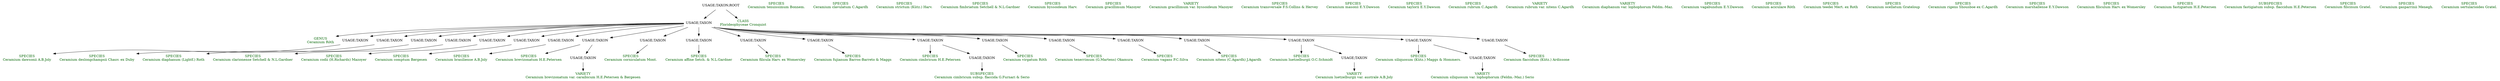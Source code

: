 digraph G {
  node [shape=plaintext]

  n0  [label="GENUS\nCeramium Röth", fontcolor=darkgreen]
  n1  [label="USAGE;TAXON"]
  n1 -> n19
  n1 -> n21
  n1 -> n25
  n1 -> n13
  n1 -> n15
  n1 -> n17
  n1 -> n7
  n1 -> n9
  n1 -> n93
  n1 -> n79
  n1 -> n81
  n1 -> n77
  n1 -> n85
  n1 -> n65
  n1 -> n59
  n1 -> n61
  n1 -> n47
  n1 -> n43
  n1 -> n53
  n1 -> n41
  n1 -> n0
  n2  [label="SPECIES\nCeramium tenuissimum Bonnem.", fontcolor=darkgreen]
  n4  [label="SPECIES\nCeramium clavulatum C.Agardh", fontcolor=darkgreen]
  n6  [label="SPECIES\nCeramium brasiliense A.B.Joly", fontcolor=darkgreen]
  n7  [label="USAGE;TAXON"]
  n7 -> n6
  n8  [label="SPECIES\nCeramium brevizonatum H.E.Petersen", fontcolor=darkgreen]
  n9  [label="USAGE;TAXON"]
  n9 -> n11
  n9 -> n8
  n10  [label="VARIETY\nCeramium brevizonatum var. caraibicum H.E.Petersen & Børgesen", fontcolor=darkgreen]
  n11  [label="USAGE;TAXON"]
  n11 -> n10
  n12  [label="SPECIES\nCeramium clarionense Setchell & N.L.Gardner", fontcolor=darkgreen]
  n13  [label="USAGE;TAXON"]
  n13 -> n12
  n14  [label="SPECIES\nCeramium codii (H.Richards) Mazoyer", fontcolor=darkgreen]
  n15  [label="USAGE;TAXON"]
  n15 -> n14
  n16  [label="SPECIES\nCeramium comptum Børgesen", fontcolor=darkgreen]
  n17  [label="USAGE;TAXON"]
  n17 -> n16
  n18  [label="SPECIES\nCeramium dawsonii A.B.Joly", fontcolor=darkgreen]
  n19  [label="USAGE;TAXON"]
  n19 -> n18
  n20  [label="SPECIES\nCeramium deslongchampsii Chauv. ex Duby", fontcolor=darkgreen]
  n21  [label="USAGE;TAXON"]
  n21 -> n20
  n22  [label="SPECIES\nCeramium strictum (Kütz.) Harv.", fontcolor=darkgreen]
  n24  [label="SPECIES\nCeramium diaphanum (Lightf.) Roth", fontcolor=darkgreen]
  n25  [label="USAGE;TAXON"]
  n25 -> n24
  n26  [label="SPECIES\nCeramium fimbriatum Setchell & N.L.Gardner", fontcolor=darkgreen]
  n28  [label="SPECIES\nCeramium byssoideum Harv.", fontcolor=darkgreen]
  n30  [label="SPECIES\nCeramium gracillimum Mazoyer", fontcolor=darkgreen]
  n32  [label="VARIETY\nCeramium gracillimum var. byssoideum Mazoyer", fontcolor=darkgreen]
  n34  [label="SPECIES\nCeramium transversale F.S.Collins & Hervey", fontcolor=darkgreen]
  n36  [label="SPECIES\nCeramium masonii E.Y.Dawson", fontcolor=darkgreen]
  n38  [label="SPECIES\nCeramium taylorii E.Y.Dawson", fontcolor=darkgreen]
  n40  [label="SPECIES\nCeramium flaccidum (Kütz.) Ardissone", fontcolor=darkgreen]
  n41  [label="USAGE;TAXON"]
  n41 -> n40
  n42  [label="SPECIES\nCeramium luetzelburgii O.C.Schmidt", fontcolor=darkgreen]
  n43  [label="USAGE;TAXON"]
  n43 -> n45
  n43 -> n42
  n44  [label="VARIETY\nCeramium luetzelburgii var. australe A.B.Joly", fontcolor=darkgreen]
  n45  [label="USAGE;TAXON"]
  n45 -> n44
  n46  [label="SPECIES\nCeramium nitens (C.Agardh) J.Agardh", fontcolor=darkgreen]
  n47  [label="USAGE;TAXON"]
  n47 -> n46
  n48  [label="SPECIES\nCeramium rubrum C.Agardh", fontcolor=darkgreen]
  n50  [label="VARIETY\nCeramium rubrum var. nitens C.Agardh", fontcolor=darkgreen]
  n52  [label="SPECIES\nCeramium siliquosum (Kütz.) Maggs & Hommers.", fontcolor=darkgreen]
  n53  [label="USAGE;TAXON"]
  n53 -> n55
  n53 -> n52
  n54  [label="VARIETY\nCeramium siliquosum var. lophophorum (Feldm.-Maz.) Serio", fontcolor=darkgreen]
  n55  [label="USAGE;TAXON"]
  n55 -> n54
  n56  [label="VARIETY\nCeramium diaphanum var. lophophorum Feldm.-Maz.", fontcolor=darkgreen]
  n58  [label="SPECIES\nCeramium tenerrimum (G.Martens) Okamura", fontcolor=darkgreen]
  n59  [label="USAGE;TAXON"]
  n59 -> n58
  n60  [label="SPECIES\nCeramium vagans P.C.Silva", fontcolor=darkgreen]
  n61  [label="USAGE;TAXON"]
  n61 -> n60
  n62  [label="SPECIES\nCeramium vagabundum E.Y.Dawson", fontcolor=darkgreen]
  n64  [label="SPECIES\nCeramium virgatum Röth", fontcolor=darkgreen]
  n65  [label="USAGE;TAXON"]
  n65 -> n64
  n66  [label="SPECIES\nCeramium aciculare Röth", fontcolor=darkgreen]
  n68  [label="SPECIES\nCeramium teedei Mert. ex Roth", fontcolor=darkgreen]
  n70  [label="SPECIES\nCeramium ocellatum Grateloup", fontcolor=darkgreen]
  n72  [label="SPECIES\nCeramium rigens Shousboe ex C.Agardh", fontcolor=darkgreen]
  n74  [label="SPECIES\nCeramium marshallense E.Y.Dawson", fontcolor=darkgreen]
  n76  [label="SPECIES\nCeramium fujianum Barros-Barreto & Maggs", fontcolor=darkgreen]
  n77  [label="USAGE;TAXON"]
  n77 -> n76
  n78  [label="SPECIES\nCeramium affine Setch. & N.L.Gardner", fontcolor=darkgreen]
  n79  [label="USAGE;TAXON"]
  n79 -> n78
  n80  [label="SPECIES\nCeramium filicula Harv. ex Womersley", fontcolor=darkgreen]
  n81  [label="USAGE;TAXON"]
  n81 -> n80
  n82  [label="SPECIES\nCeramium filiculum Harv. ex Womersley", fontcolor=darkgreen]
  n84  [label="SPECIES\nCeramium cimbricum H.E.Petersen", fontcolor=darkgreen]
  n85  [label="USAGE;TAXON"]
  n85 -> n87
  n85 -> n84
  n86  [label="SUBSPECIES\nCeramium cimbricum subsp. flaccida G.Furnari & Serio", fontcolor=darkgreen]
  n87  [label="USAGE;TAXON"]
  n87 -> n86
  n88  [label="SPECIES\nCeramium fastigiatum H.E.Petersen", fontcolor=darkgreen]
  n90  [label="SUBSPECIES\nCeramium fastigiatum subsp. flaccidum H.E.Petersen", fontcolor=darkgreen]
  n92  [label="SPECIES\nCeramium corniculatum Mont.", fontcolor=darkgreen]
  n93  [label="USAGE;TAXON"]
  n93 -> n92
  n94  [label="SPECIES\nCeramium filicinum Gratel.", fontcolor=darkgreen]
  n96  [label="SPECIES\nCeramium gasparrinii Menegh.", fontcolor=darkgreen]
  n98  [label="SPECIES\nCeramium sertularioides Gratel.", fontcolor=darkgreen]
  n100  [label="CLASS\nFlorideophyceae Cronquist", fontcolor=darkgreen]
  n101  [label="USAGE;TAXON;ROOT"]
  n101 -> n100
  n101 -> n1
}
